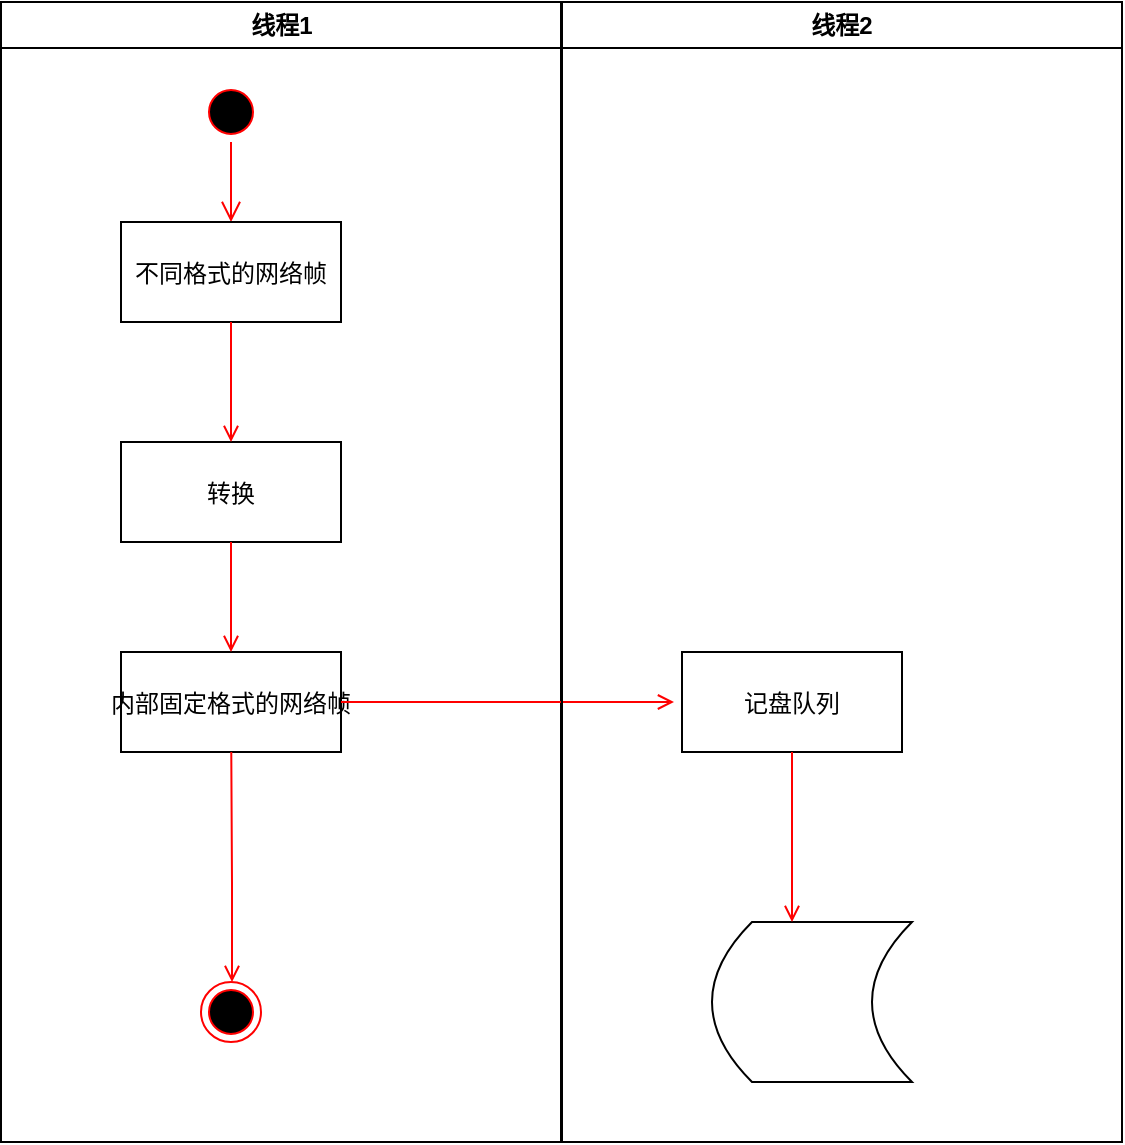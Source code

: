 <mxfile version="13.9.7" type="github">
  <diagram name="Page-1" id="e7e014a7-5840-1c2e-5031-d8a46d1fe8dd">
    <mxGraphModel dx="871" dy="476" grid="1" gridSize="10" guides="1" tooltips="1" connect="1" arrows="1" fold="1" page="1" pageScale="1" pageWidth="1169" pageHeight="826" background="#ffffff" math="0" shadow="0">
      <root>
        <mxCell id="0" />
        <mxCell id="1" parent="0" />
        <mxCell id="2" value="线程1" style="swimlane;whiteSpace=wrap" parent="1" vertex="1">
          <mxGeometry x="164.5" y="170" width="280" height="570" as="geometry" />
        </mxCell>
        <mxCell id="5" value="" style="ellipse;shape=startState;fillColor=#000000;strokeColor=#ff0000;" parent="2" vertex="1">
          <mxGeometry x="100" y="40" width="30" height="30" as="geometry" />
        </mxCell>
        <mxCell id="6" value="" style="edgeStyle=elbowEdgeStyle;elbow=horizontal;verticalAlign=bottom;endArrow=open;endSize=8;strokeColor=#FF0000;endFill=1;rounded=0" parent="2" source="5" target="7" edge="1">
          <mxGeometry x="100" y="40" as="geometry">
            <mxPoint x="115" y="110" as="targetPoint" />
          </mxGeometry>
        </mxCell>
        <mxCell id="7" value="不同格式的网络帧" style="" parent="2" vertex="1">
          <mxGeometry x="60" y="110" width="110" height="50" as="geometry" />
        </mxCell>
        <mxCell id="8" value="转换" style="" parent="2" vertex="1">
          <mxGeometry x="60" y="220" width="110" height="50" as="geometry" />
        </mxCell>
        <mxCell id="9" value="" style="endArrow=open;strokeColor=#FF0000;endFill=1;rounded=0" parent="2" source="7" target="8" edge="1">
          <mxGeometry relative="1" as="geometry" />
        </mxCell>
        <mxCell id="10" value="内部固定格式的网络帧" style="" parent="2" vertex="1">
          <mxGeometry x="60" y="325" width="110" height="50" as="geometry" />
        </mxCell>
        <mxCell id="11" value="" style="endArrow=open;strokeColor=#FF0000;endFill=1;rounded=0" parent="2" source="8" target="10" edge="1">
          <mxGeometry relative="1" as="geometry" />
        </mxCell>
        <mxCell id="38" value="" style="ellipse;shape=endState;fillColor=#000000;strokeColor=#ff0000" parent="2" vertex="1">
          <mxGeometry x="100" y="490" width="30" height="30" as="geometry" />
        </mxCell>
        <mxCell id="wZ-LgD1BtLjyv_mfMUX9-52" value="" style="endArrow=open;strokeColor=#FF0000;endFill=1;rounded=0;" edge="1" parent="2">
          <mxGeometry relative="1" as="geometry">
            <mxPoint x="170" y="350" as="sourcePoint" />
            <mxPoint x="336.5" y="350" as="targetPoint" />
            <Array as="points" />
          </mxGeometry>
        </mxCell>
        <mxCell id="20" value="" style="endArrow=open;strokeColor=#FF0000;endFill=1;rounded=0" parent="1" source="10" edge="1">
          <mxGeometry relative="1" as="geometry">
            <mxPoint x="280" y="660" as="targetPoint" />
            <Array as="points">
              <mxPoint x="280" y="610" />
            </Array>
          </mxGeometry>
        </mxCell>
        <mxCell id="wZ-LgD1BtLjyv_mfMUX9-41" value="线程2" style="swimlane;whiteSpace=wrap" vertex="1" parent="1">
          <mxGeometry x="445" y="170" width="280" height="570" as="geometry" />
        </mxCell>
        <mxCell id="wZ-LgD1BtLjyv_mfMUX9-47" value="记盘队列" style="" vertex="1" parent="wZ-LgD1BtLjyv_mfMUX9-41">
          <mxGeometry x="60" y="325" width="110" height="50" as="geometry" />
        </mxCell>
        <mxCell id="wZ-LgD1BtLjyv_mfMUX9-53" value="" style="shape=dataStorage;whiteSpace=wrap;html=1;fixedSize=1;" vertex="1" parent="wZ-LgD1BtLjyv_mfMUX9-41">
          <mxGeometry x="75" y="460" width="100" height="80" as="geometry" />
        </mxCell>
        <mxCell id="wZ-LgD1BtLjyv_mfMUX9-50" value="" style="endArrow=open;strokeColor=#FF0000;endFill=1;rounded=0" edge="1" source="wZ-LgD1BtLjyv_mfMUX9-47" parent="1">
          <mxGeometry relative="1" as="geometry">
            <mxPoint x="560" y="630" as="targetPoint" />
            <Array as="points">
              <mxPoint x="560" y="610" />
            </Array>
          </mxGeometry>
        </mxCell>
      </root>
    </mxGraphModel>
  </diagram>
</mxfile>
